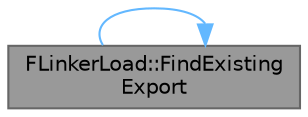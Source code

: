 digraph "FLinkerLoad::FindExistingExport"
{
 // INTERACTIVE_SVG=YES
 // LATEX_PDF_SIZE
  bgcolor="transparent";
  edge [fontname=Helvetica,fontsize=10,labelfontname=Helvetica,labelfontsize=10];
  node [fontname=Helvetica,fontsize=10,shape=box,height=0.2,width=0.4];
  rankdir="RL";
  Node1 [id="Node000001",label="FLinkerLoad::FindExisting\lExport",height=0.2,width=0.4,color="gray40", fillcolor="grey60", style="filled", fontcolor="black",tooltip="Before loading a persistent object from disk, this function can be used to discover the object in mem..."];
  Node1 -> Node1 [id="edge1_Node000001_Node000001",dir="back",color="steelblue1",style="solid",tooltip=" "];
}
